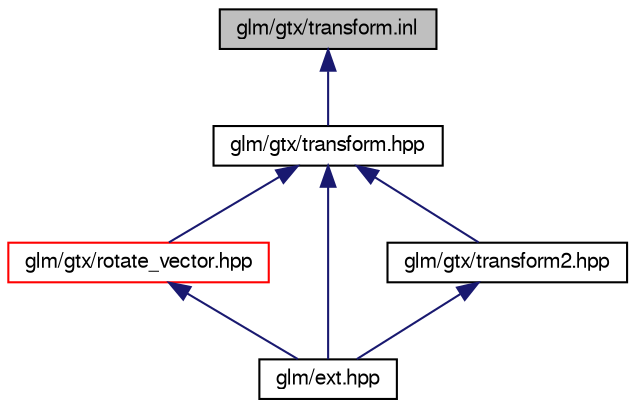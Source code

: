 digraph "glm/gtx/transform.inl"
{
  edge [fontname="FreeSans",fontsize="10",labelfontname="FreeSans",labelfontsize="10"];
  node [fontname="FreeSans",fontsize="10",shape=record];
  Node1 [label="glm/gtx/transform.inl",height=0.2,width=0.4,color="black", fillcolor="grey75", style="filled" fontcolor="black"];
  Node1 -> Node2 [dir="back",color="midnightblue",fontsize="10",style="solid",fontname="FreeSans"];
  Node2 [label="glm/gtx/transform.hpp",height=0.2,width=0.4,color="black", fillcolor="white", style="filled",URL="$d6/deb/transform_8hpp.html"];
  Node2 -> Node3 [dir="back",color="midnightblue",fontsize="10",style="solid",fontname="FreeSans"];
  Node3 [label="glm/gtx/rotate_vector.hpp",height=0.2,width=0.4,color="red", fillcolor="white", style="filled",URL="$d9/d75/rotate__vector_8hpp.html"];
  Node3 -> Node4 [dir="back",color="midnightblue",fontsize="10",style="solid",fontname="FreeSans"];
  Node4 [label="glm/ext.hpp",height=0.2,width=0.4,color="black", fillcolor="white", style="filled",URL="$d5/da8/ext_8hpp.html"];
  Node2 -> Node4 [dir="back",color="midnightblue",fontsize="10",style="solid",fontname="FreeSans"];
  Node2 -> Node5 [dir="back",color="midnightblue",fontsize="10",style="solid",fontname="FreeSans"];
  Node5 [label="glm/gtx/transform2.hpp",height=0.2,width=0.4,color="black", fillcolor="white", style="filled",URL="$d2/d74/transform2_8hpp.html"];
  Node5 -> Node4 [dir="back",color="midnightblue",fontsize="10",style="solid",fontname="FreeSans"];
}
